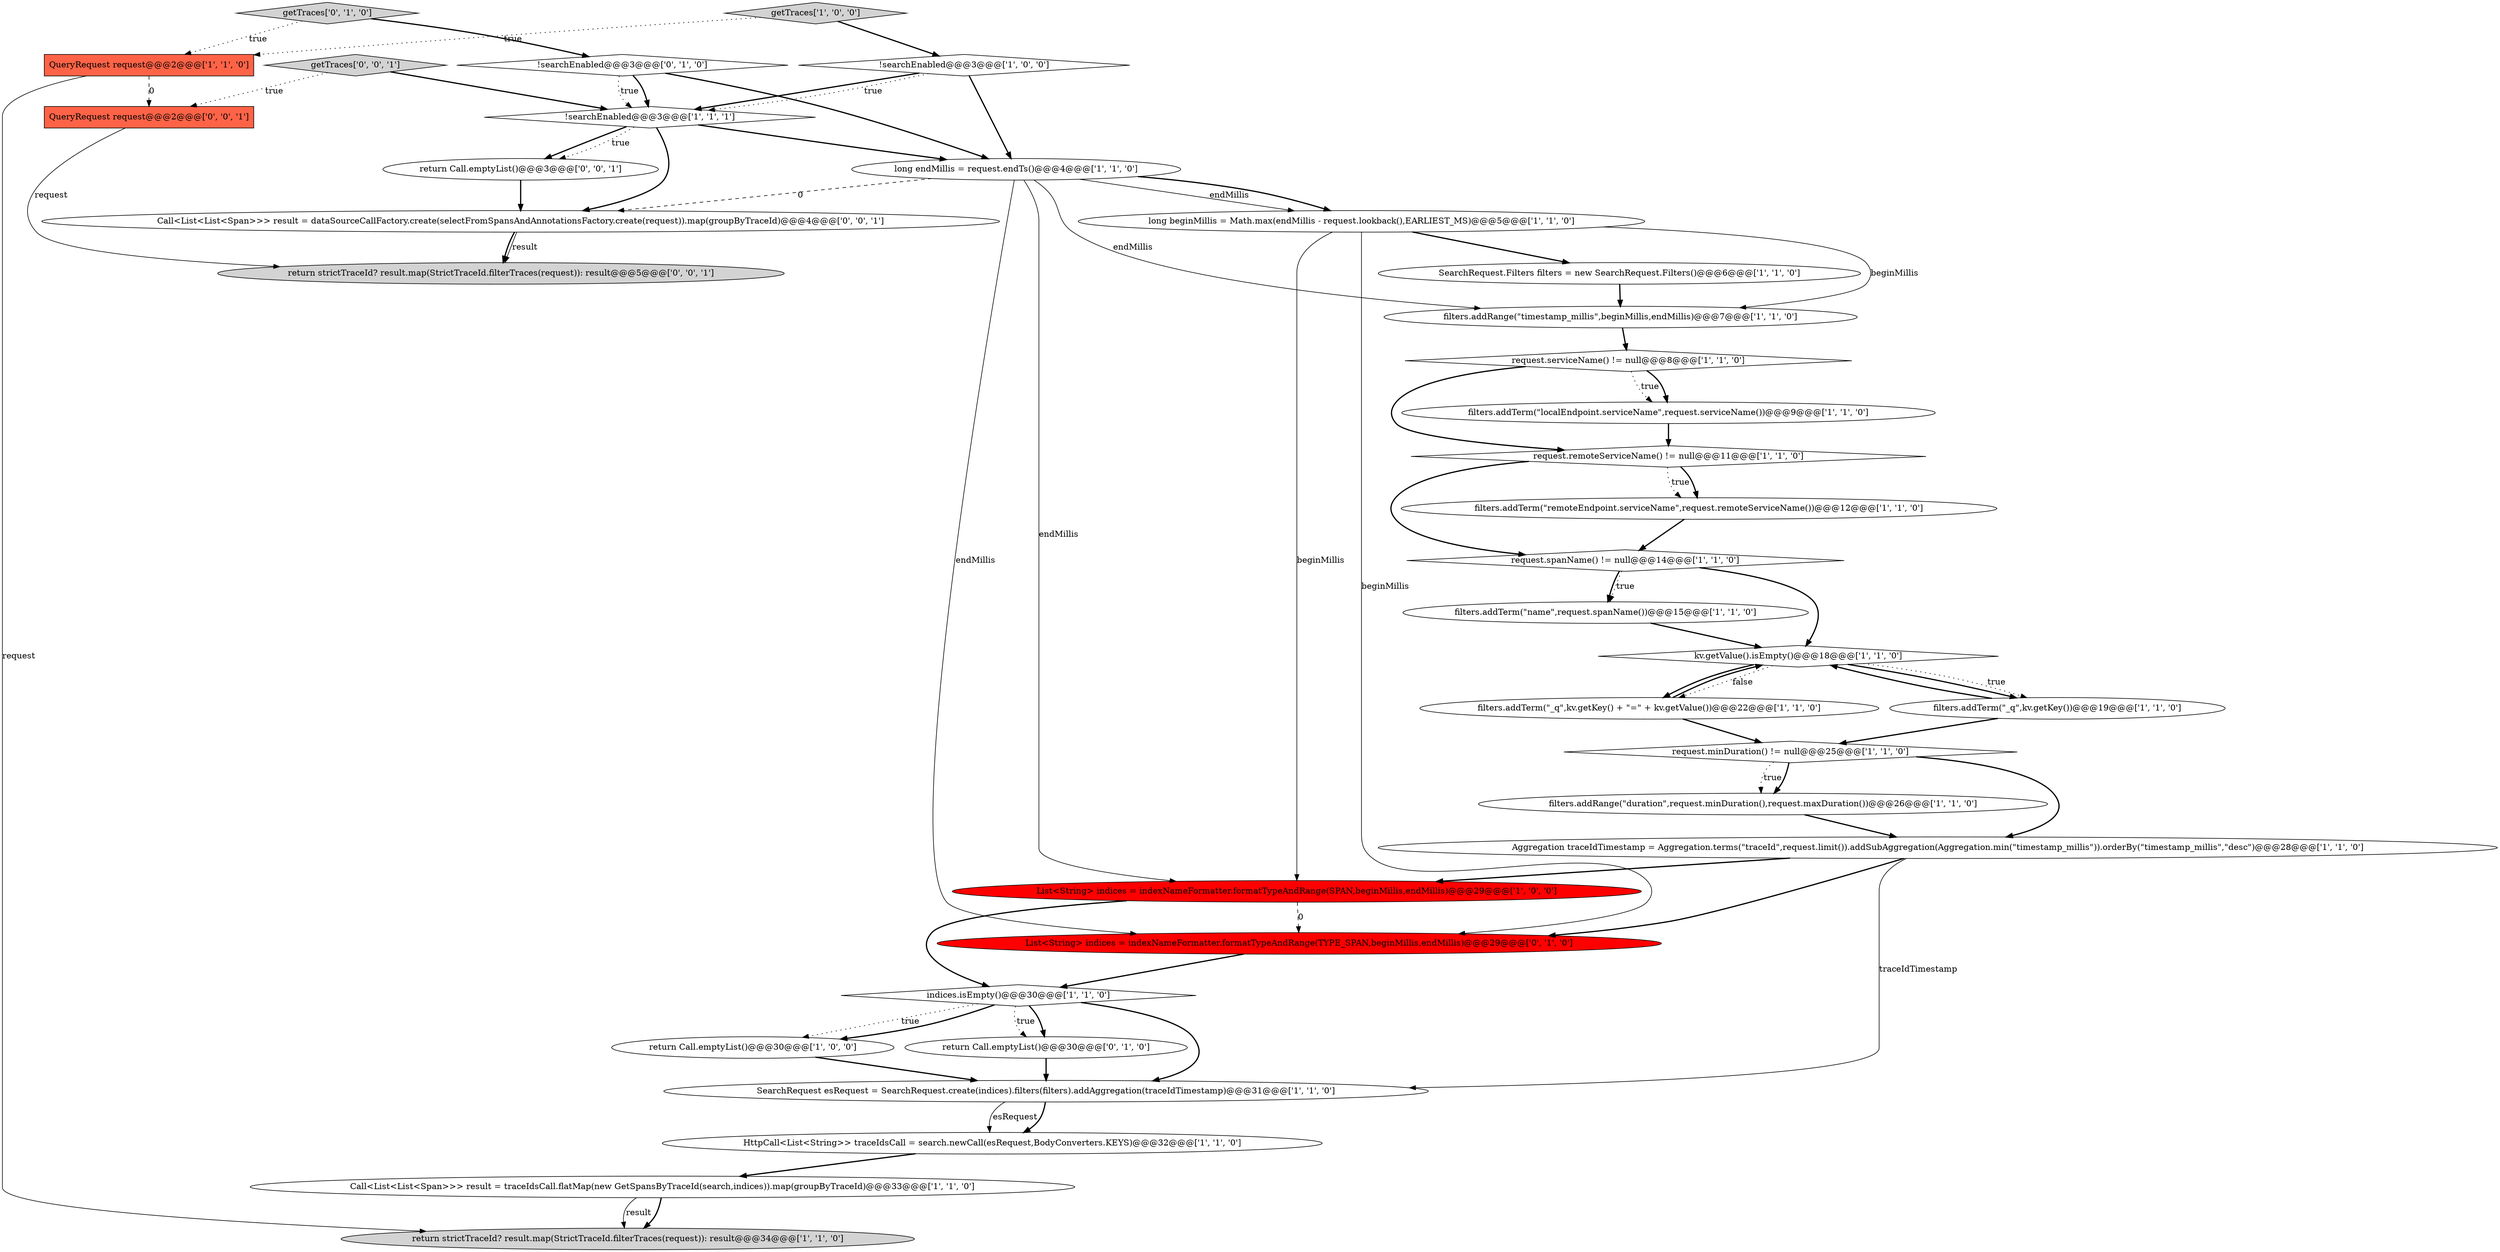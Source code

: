 digraph {
28 [style = filled, label = "!searchEnabled@@@3@@@['0', '1', '0']", fillcolor = white, shape = diamond image = "AAA0AAABBB2BBB"];
3 [style = filled, label = "!searchEnabled@@@3@@@['1', '0', '0']", fillcolor = white, shape = diamond image = "AAA0AAABBB1BBB"];
19 [style = filled, label = "Call<List<List<Span>>> result = traceIdsCall.flatMap(new GetSpansByTraceId(search,indices)).map(groupByTraceId)@@@33@@@['1', '1', '0']", fillcolor = white, shape = ellipse image = "AAA0AAABBB1BBB"];
6 [style = filled, label = "List<String> indices = indexNameFormatter.formatTypeAndRange(SPAN,beginMillis,endMillis)@@@29@@@['1', '0', '0']", fillcolor = red, shape = ellipse image = "AAA1AAABBB1BBB"];
2 [style = filled, label = "kv.getValue().isEmpty()@@@18@@@['1', '1', '0']", fillcolor = white, shape = diamond image = "AAA0AAABBB1BBB"];
34 [style = filled, label = "Call<List<List<Span>>> result = dataSourceCallFactory.create(selectFromSpansAndAnnotationsFactory.create(request)).map(groupByTraceId)@@@4@@@['0', '0', '1']", fillcolor = white, shape = ellipse image = "AAA0AAABBB3BBB"];
31 [style = filled, label = "QueryRequest request@@@2@@@['0', '0', '1']", fillcolor = tomato, shape = box image = "AAA0AAABBB3BBB"];
0 [style = filled, label = "Aggregation traceIdTimestamp = Aggregation.terms(\"traceId\",request.limit()).addSubAggregation(Aggregation.min(\"timestamp_millis\")).orderBy(\"timestamp_millis\",\"desc\")@@@28@@@['1', '1', '0']", fillcolor = white, shape = ellipse image = "AAA0AAABBB1BBB"];
13 [style = filled, label = "!searchEnabled@@@3@@@['1', '1', '1']", fillcolor = white, shape = diamond image = "AAA0AAABBB1BBB"];
21 [style = filled, label = "indices.isEmpty()@@@30@@@['1', '1', '0']", fillcolor = white, shape = diamond image = "AAA0AAABBB1BBB"];
18 [style = filled, label = "SearchRequest esRequest = SearchRequest.create(indices).filters(filters).addAggregation(traceIdTimestamp)@@@31@@@['1', '1', '0']", fillcolor = white, shape = ellipse image = "AAA0AAABBB1BBB"];
5 [style = filled, label = "HttpCall<List<String>> traceIdsCall = search.newCall(esRequest,BodyConverters.KEYS)@@@32@@@['1', '1', '0']", fillcolor = white, shape = ellipse image = "AAA0AAABBB1BBB"];
7 [style = filled, label = "long endMillis = request.endTs()@@@4@@@['1', '1', '0']", fillcolor = white, shape = ellipse image = "AAA0AAABBB1BBB"];
33 [style = filled, label = "return strictTraceId? result.map(StrictTraceId.filterTraces(request)): result@@@5@@@['0', '0', '1']", fillcolor = lightgray, shape = ellipse image = "AAA0AAABBB3BBB"];
35 [style = filled, label = "getTraces['0', '0', '1']", fillcolor = lightgray, shape = diamond image = "AAA0AAABBB3BBB"];
30 [style = filled, label = "getTraces['0', '1', '0']", fillcolor = lightgray, shape = diamond image = "AAA0AAABBB2BBB"];
32 [style = filled, label = "return Call.emptyList()@@@3@@@['0', '0', '1']", fillcolor = white, shape = ellipse image = "AAA0AAABBB3BBB"];
10 [style = filled, label = "QueryRequest request@@@2@@@['1', '1', '0']", fillcolor = tomato, shape = box image = "AAA0AAABBB1BBB"];
8 [style = filled, label = "request.remoteServiceName() != null@@@11@@@['1', '1', '0']", fillcolor = white, shape = diamond image = "AAA0AAABBB1BBB"];
15 [style = filled, label = "filters.addRange(\"duration\",request.minDuration(),request.maxDuration())@@@26@@@['1', '1', '0']", fillcolor = white, shape = ellipse image = "AAA0AAABBB1BBB"];
27 [style = filled, label = "return Call.emptyList()@@@30@@@['0', '1', '0']", fillcolor = white, shape = ellipse image = "AAA0AAABBB2BBB"];
24 [style = filled, label = "filters.addTerm(\"remoteEndpoint.serviceName\",request.remoteServiceName())@@@12@@@['1', '1', '0']", fillcolor = white, shape = ellipse image = "AAA0AAABBB1BBB"];
9 [style = filled, label = "filters.addTerm(\"name\",request.spanName())@@@15@@@['1', '1', '0']", fillcolor = white, shape = ellipse image = "AAA0AAABBB1BBB"];
25 [style = filled, label = "request.spanName() != null@@@14@@@['1', '1', '0']", fillcolor = white, shape = diamond image = "AAA0AAABBB1BBB"];
11 [style = filled, label = "filters.addRange(\"timestamp_millis\",beginMillis,endMillis)@@@7@@@['1', '1', '0']", fillcolor = white, shape = ellipse image = "AAA0AAABBB1BBB"];
14 [style = filled, label = "filters.addTerm(\"_q\",kv.getKey())@@@19@@@['1', '1', '0']", fillcolor = white, shape = ellipse image = "AAA0AAABBB1BBB"];
26 [style = filled, label = "long beginMillis = Math.max(endMillis - request.lookback(),EARLIEST_MS)@@@5@@@['1', '1', '0']", fillcolor = white, shape = ellipse image = "AAA0AAABBB1BBB"];
1 [style = filled, label = "filters.addTerm(\"_q\",kv.getKey() + \"=\" + kv.getValue())@@@22@@@['1', '1', '0']", fillcolor = white, shape = ellipse image = "AAA0AAABBB1BBB"];
22 [style = filled, label = "getTraces['1', '0', '0']", fillcolor = lightgray, shape = diamond image = "AAA0AAABBB1BBB"];
20 [style = filled, label = "SearchRequest.Filters filters = new SearchRequest.Filters()@@@6@@@['1', '1', '0']", fillcolor = white, shape = ellipse image = "AAA0AAABBB1BBB"];
4 [style = filled, label = "return Call.emptyList()@@@30@@@['1', '0', '0']", fillcolor = white, shape = ellipse image = "AAA0AAABBB1BBB"];
23 [style = filled, label = "request.serviceName() != null@@@8@@@['1', '1', '0']", fillcolor = white, shape = diamond image = "AAA0AAABBB1BBB"];
29 [style = filled, label = "List<String> indices = indexNameFormatter.formatTypeAndRange(TYPE_SPAN,beginMillis,endMillis)@@@29@@@['0', '1', '0']", fillcolor = red, shape = ellipse image = "AAA1AAABBB2BBB"];
12 [style = filled, label = "return strictTraceId? result.map(StrictTraceId.filterTraces(request)): result@@@34@@@['1', '1', '0']", fillcolor = lightgray, shape = ellipse image = "AAA0AAABBB1BBB"];
16 [style = filled, label = "filters.addTerm(\"localEndpoint.serviceName\",request.serviceName())@@@9@@@['1', '1', '0']", fillcolor = white, shape = ellipse image = "AAA0AAABBB1BBB"];
17 [style = filled, label = "request.minDuration() != null@@@25@@@['1', '1', '0']", fillcolor = white, shape = diamond image = "AAA0AAABBB1BBB"];
23->16 [style = dotted, label="true"];
27->18 [style = bold, label=""];
13->34 [style = bold, label=""];
0->18 [style = solid, label="traceIdTimestamp"];
31->33 [style = solid, label="request"];
23->16 [style = bold, label=""];
22->10 [style = dotted, label="true"];
13->32 [style = bold, label=""];
2->1 [style = dotted, label="false"];
16->8 [style = bold, label=""];
19->12 [style = bold, label=""];
21->27 [style = bold, label=""];
9->2 [style = bold, label=""];
0->6 [style = bold, label=""];
7->29 [style = solid, label="endMillis"];
19->12 [style = solid, label="result"];
30->10 [style = dotted, label="true"];
2->1 [style = bold, label=""];
6->21 [style = bold, label=""];
25->9 [style = bold, label=""];
34->33 [style = bold, label=""];
28->7 [style = bold, label=""];
10->31 [style = dashed, label="0"];
21->27 [style = dotted, label="true"];
14->17 [style = bold, label=""];
28->13 [style = bold, label=""];
4->18 [style = bold, label=""];
0->29 [style = bold, label=""];
32->34 [style = bold, label=""];
7->26 [style = solid, label="endMillis"];
23->8 [style = bold, label=""];
35->31 [style = dotted, label="true"];
21->4 [style = dotted, label="true"];
25->2 [style = bold, label=""];
21->18 [style = bold, label=""];
8->24 [style = dotted, label="true"];
26->11 [style = solid, label="beginMillis"];
18->5 [style = solid, label="esRequest"];
1->17 [style = bold, label=""];
29->21 [style = bold, label=""];
7->26 [style = bold, label=""];
13->32 [style = dotted, label="true"];
22->3 [style = bold, label=""];
5->19 [style = bold, label=""];
26->6 [style = solid, label="beginMillis"];
25->9 [style = dotted, label="true"];
17->15 [style = dotted, label="true"];
17->0 [style = bold, label=""];
30->28 [style = bold, label=""];
6->29 [style = dashed, label="0"];
3->7 [style = bold, label=""];
13->7 [style = bold, label=""];
24->25 [style = bold, label=""];
18->5 [style = bold, label=""];
15->0 [style = bold, label=""];
10->12 [style = solid, label="request"];
2->14 [style = bold, label=""];
7->11 [style = solid, label="endMillis"];
17->15 [style = bold, label=""];
3->13 [style = bold, label=""];
2->14 [style = dotted, label="true"];
7->6 [style = solid, label="endMillis"];
14->2 [style = bold, label=""];
1->2 [style = bold, label=""];
21->4 [style = bold, label=""];
35->13 [style = bold, label=""];
28->13 [style = dotted, label="true"];
11->23 [style = bold, label=""];
8->25 [style = bold, label=""];
26->29 [style = solid, label="beginMillis"];
34->33 [style = solid, label="result"];
7->34 [style = dashed, label="0"];
26->20 [style = bold, label=""];
3->13 [style = dotted, label="true"];
20->11 [style = bold, label=""];
8->24 [style = bold, label=""];
}
